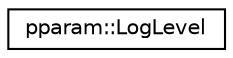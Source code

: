 digraph "Graphical Class Hierarchy"
{
 // LATEX_PDF_SIZE
  edge [fontname="Helvetica",fontsize="10",labelfontname="Helvetica",labelfontsize="10"];
  node [fontname="Helvetica",fontsize="10",shape=record];
  rankdir="LR";
  Node0 [label="pparam::LogLevel",height=0.2,width=0.4,color="black", fillcolor="white", style="filled",URL="$classpparam_1_1LogLevel.html",tooltip=" "];
}
